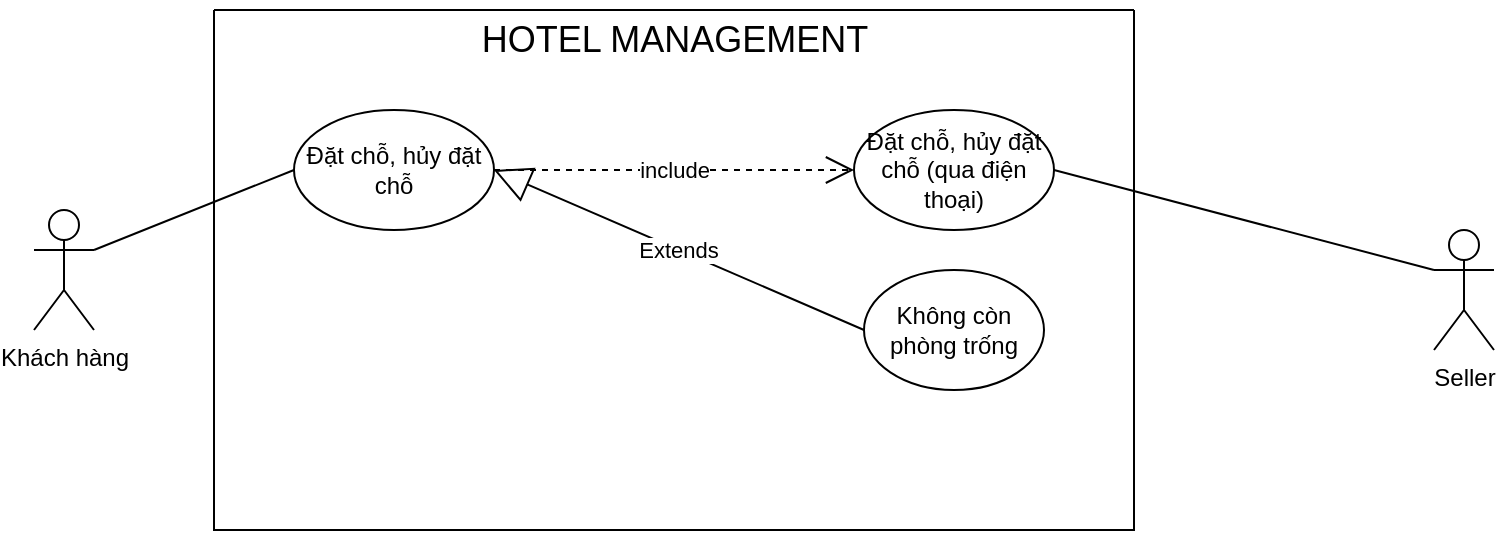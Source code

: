 <mxfile version="22.1.5" type="device">
  <diagram name="Page-1" id="uZ3OU5pdZBP6D6zqTWE5">
    <mxGraphModel dx="1282" dy="557" grid="1" gridSize="10" guides="1" tooltips="1" connect="1" arrows="1" fold="1" page="1" pageScale="1" pageWidth="850" pageHeight="1100" math="0" shadow="0">
      <root>
        <mxCell id="0" />
        <mxCell id="1" parent="0" />
        <mxCell id="-3wzFjzAV5iXs3W9r8vI-2" value="" style="swimlane;startSize=0;" parent="1" vertex="1">
          <mxGeometry x="130" y="30" width="460" height="260" as="geometry" />
        </mxCell>
        <mxCell id="-3wzFjzAV5iXs3W9r8vI-3" value="&lt;font style=&quot;font-size: 18px;&quot;&gt;HOTEL MANAGEMENT&lt;/font&gt;" style="text;html=1;align=center;verticalAlign=middle;resizable=0;points=[];autosize=1;strokeColor=none;fillColor=none;" parent="-3wzFjzAV5iXs3W9r8vI-2" vertex="1">
          <mxGeometry x="120" y="-5" width="220" height="40" as="geometry" />
        </mxCell>
        <mxCell id="-3wzFjzAV5iXs3W9r8vI-7" value="Đặt chỗ, hủy đặt chỗ (qua điện thoại)" style="ellipse;whiteSpace=wrap;html=1;" parent="-3wzFjzAV5iXs3W9r8vI-2" vertex="1">
          <mxGeometry x="320" y="50" width="100" height="60" as="geometry" />
        </mxCell>
        <mxCell id="-3wzFjzAV5iXs3W9r8vI-29" value="Đặt chỗ, hủy đặt chỗ" style="ellipse;whiteSpace=wrap;html=1;" parent="-3wzFjzAV5iXs3W9r8vI-2" vertex="1">
          <mxGeometry x="40" y="50" width="100" height="60" as="geometry" />
        </mxCell>
        <mxCell id="-3wzFjzAV5iXs3W9r8vI-37" value="include" style="endArrow=open;endSize=12;dashed=1;html=1;rounded=0;exitX=1;exitY=0.5;exitDx=0;exitDy=0;entryX=0;entryY=0.5;entryDx=0;entryDy=0;" parent="-3wzFjzAV5iXs3W9r8vI-2" source="-3wzFjzAV5iXs3W9r8vI-29" target="-3wzFjzAV5iXs3W9r8vI-7" edge="1">
          <mxGeometry width="160" relative="1" as="geometry">
            <mxPoint x="140" y="60" as="sourcePoint" />
            <mxPoint x="300" y="60" as="targetPoint" />
          </mxGeometry>
        </mxCell>
        <mxCell id="-3wzFjzAV5iXs3W9r8vI-39" value="Không còn phòng trống" style="ellipse;whiteSpace=wrap;html=1;" parent="-3wzFjzAV5iXs3W9r8vI-2" vertex="1">
          <mxGeometry x="325" y="130" width="90" height="60" as="geometry" />
        </mxCell>
        <mxCell id="-3wzFjzAV5iXs3W9r8vI-47" value="Extends" style="endArrow=block;endSize=16;endFill=0;html=1;rounded=0;exitX=0;exitY=0.5;exitDx=0;exitDy=0;entryX=1;entryY=0.5;entryDx=0;entryDy=0;" parent="-3wzFjzAV5iXs3W9r8vI-2" source="-3wzFjzAV5iXs3W9r8vI-39" target="-3wzFjzAV5iXs3W9r8vI-29" edge="1">
          <mxGeometry width="160" relative="1" as="geometry">
            <mxPoint x="90" y="140" as="sourcePoint" />
            <mxPoint x="250" y="140" as="targetPoint" />
          </mxGeometry>
        </mxCell>
        <mxCell id="-3wzFjzAV5iXs3W9r8vI-15" value="Seller" style="shape=umlActor;verticalLabelPosition=bottom;verticalAlign=top;html=1;outlineConnect=0;" parent="1" vertex="1">
          <mxGeometry x="740" y="140" width="30" height="60" as="geometry" />
        </mxCell>
        <mxCell id="-3wzFjzAV5iXs3W9r8vI-16" value="" style="endArrow=none;html=1;rounded=0;exitX=0;exitY=0.333;exitDx=0;exitDy=0;exitPerimeter=0;entryX=1;entryY=0.5;entryDx=0;entryDy=0;" parent="1" source="-3wzFjzAV5iXs3W9r8vI-15" target="-3wzFjzAV5iXs3W9r8vI-7" edge="1">
          <mxGeometry width="50" height="50" relative="1" as="geometry">
            <mxPoint x="350" y="100" as="sourcePoint" />
            <mxPoint x="670" y="100" as="targetPoint" />
          </mxGeometry>
        </mxCell>
        <mxCell id="-3wzFjzAV5iXs3W9r8vI-25" value="Khách hàng" style="shape=umlActor;verticalLabelPosition=bottom;verticalAlign=top;html=1;outlineConnect=0;" parent="1" vertex="1">
          <mxGeometry x="40" y="130" width="30" height="60" as="geometry" />
        </mxCell>
        <mxCell id="-3wzFjzAV5iXs3W9r8vI-34" value="" style="endArrow=none;html=1;rounded=0;entryX=0;entryY=0.5;entryDx=0;entryDy=0;exitX=1;exitY=0.333;exitDx=0;exitDy=0;exitPerimeter=0;" parent="1" target="-3wzFjzAV5iXs3W9r8vI-29" edge="1" source="-3wzFjzAV5iXs3W9r8vI-25">
          <mxGeometry width="50" height="50" relative="1" as="geometry">
            <mxPoint x="70" y="270" as="sourcePoint" />
            <mxPoint x="120" y="220" as="targetPoint" />
          </mxGeometry>
        </mxCell>
      </root>
    </mxGraphModel>
  </diagram>
</mxfile>
